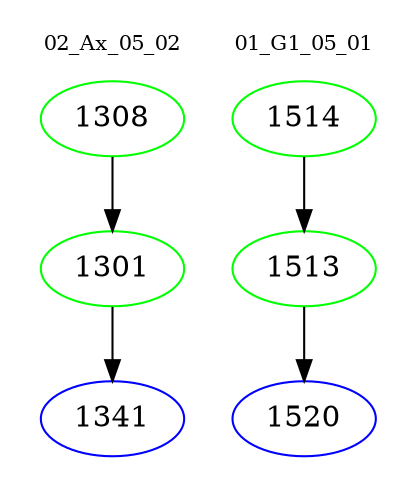 digraph{
subgraph cluster_0 {
color = white
label = "02_Ax_05_02";
fontsize=10;
T0_1308 [label="1308", color="green"]
T0_1308 -> T0_1301 [color="black"]
T0_1301 [label="1301", color="green"]
T0_1301 -> T0_1341 [color="black"]
T0_1341 [label="1341", color="blue"]
}
subgraph cluster_1 {
color = white
label = "01_G1_05_01";
fontsize=10;
T1_1514 [label="1514", color="green"]
T1_1514 -> T1_1513 [color="black"]
T1_1513 [label="1513", color="green"]
T1_1513 -> T1_1520 [color="black"]
T1_1520 [label="1520", color="blue"]
}
}
